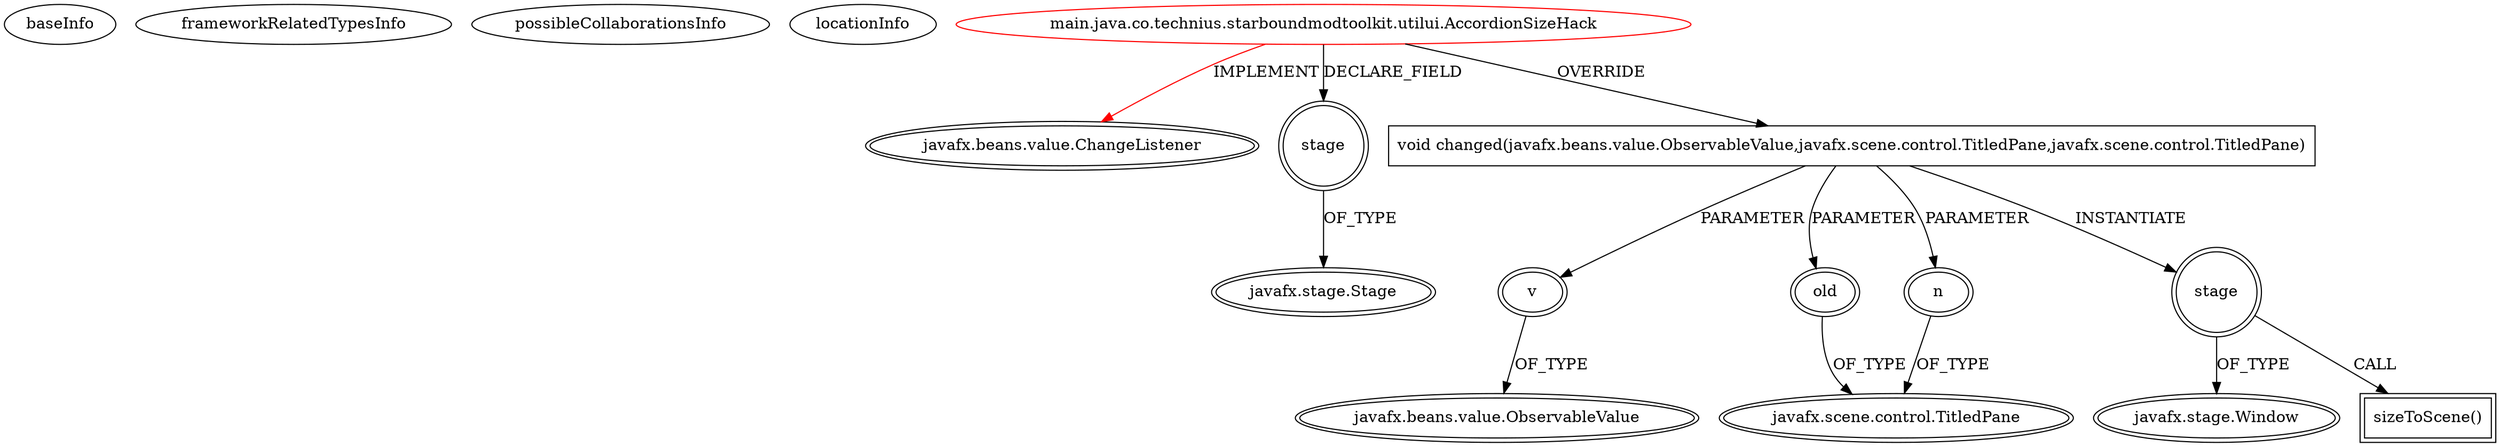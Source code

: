 digraph {
baseInfo[graphId=1459,category="extension_graph",isAnonymous=false,possibleRelation=false]
frameworkRelatedTypesInfo[0="javafx.beans.value.ChangeListener"]
possibleCollaborationsInfo[]
locationInfo[projectName="Technius-Starbound-Mod-Toolkit",filePath="/Technius-Starbound-Mod-Toolkit/Starbound-Mod-Toolkit-master/src/main/java/co/technius/starboundmodtoolkit/utilui/AccordionSizeHack.java",contextSignature="AccordionSizeHack",graphId="1459"]
0[label="main.java.co.technius.starboundmodtoolkit.utilui.AccordionSizeHack",vertexType="ROOT_CLIENT_CLASS_DECLARATION",isFrameworkType=false,color=red]
1[label="javafx.beans.value.ChangeListener",vertexType="FRAMEWORK_INTERFACE_TYPE",isFrameworkType=true,peripheries=2]
2[label="stage",vertexType="FIELD_DECLARATION",isFrameworkType=true,peripheries=2,shape=circle]
3[label="javafx.stage.Stage",vertexType="FRAMEWORK_CLASS_TYPE",isFrameworkType=true,peripheries=2]
4[label="void changed(javafx.beans.value.ObservableValue,javafx.scene.control.TitledPane,javafx.scene.control.TitledPane)",vertexType="OVERRIDING_METHOD_DECLARATION",isFrameworkType=false,shape=box]
5[label="v",vertexType="PARAMETER_DECLARATION",isFrameworkType=true,peripheries=2]
6[label="javafx.beans.value.ObservableValue",vertexType="FRAMEWORK_INTERFACE_TYPE",isFrameworkType=true,peripheries=2]
7[label="old",vertexType="PARAMETER_DECLARATION",isFrameworkType=true,peripheries=2]
8[label="javafx.scene.control.TitledPane",vertexType="FRAMEWORK_CLASS_TYPE",isFrameworkType=true,peripheries=2]
9[label="n",vertexType="PARAMETER_DECLARATION",isFrameworkType=true,peripheries=2]
11[label="stage",vertexType="VARIABLE_EXPRESION",isFrameworkType=true,peripheries=2,shape=circle]
13[label="javafx.stage.Window",vertexType="FRAMEWORK_CLASS_TYPE",isFrameworkType=true,peripheries=2]
12[label="sizeToScene()",vertexType="INSIDE_CALL",isFrameworkType=true,peripheries=2,shape=box]
0->1[label="IMPLEMENT",color=red]
0->2[label="DECLARE_FIELD"]
2->3[label="OF_TYPE"]
0->4[label="OVERRIDE"]
5->6[label="OF_TYPE"]
4->5[label="PARAMETER"]
7->8[label="OF_TYPE"]
4->7[label="PARAMETER"]
9->8[label="OF_TYPE"]
4->9[label="PARAMETER"]
4->11[label="INSTANTIATE"]
11->13[label="OF_TYPE"]
11->12[label="CALL"]
}
